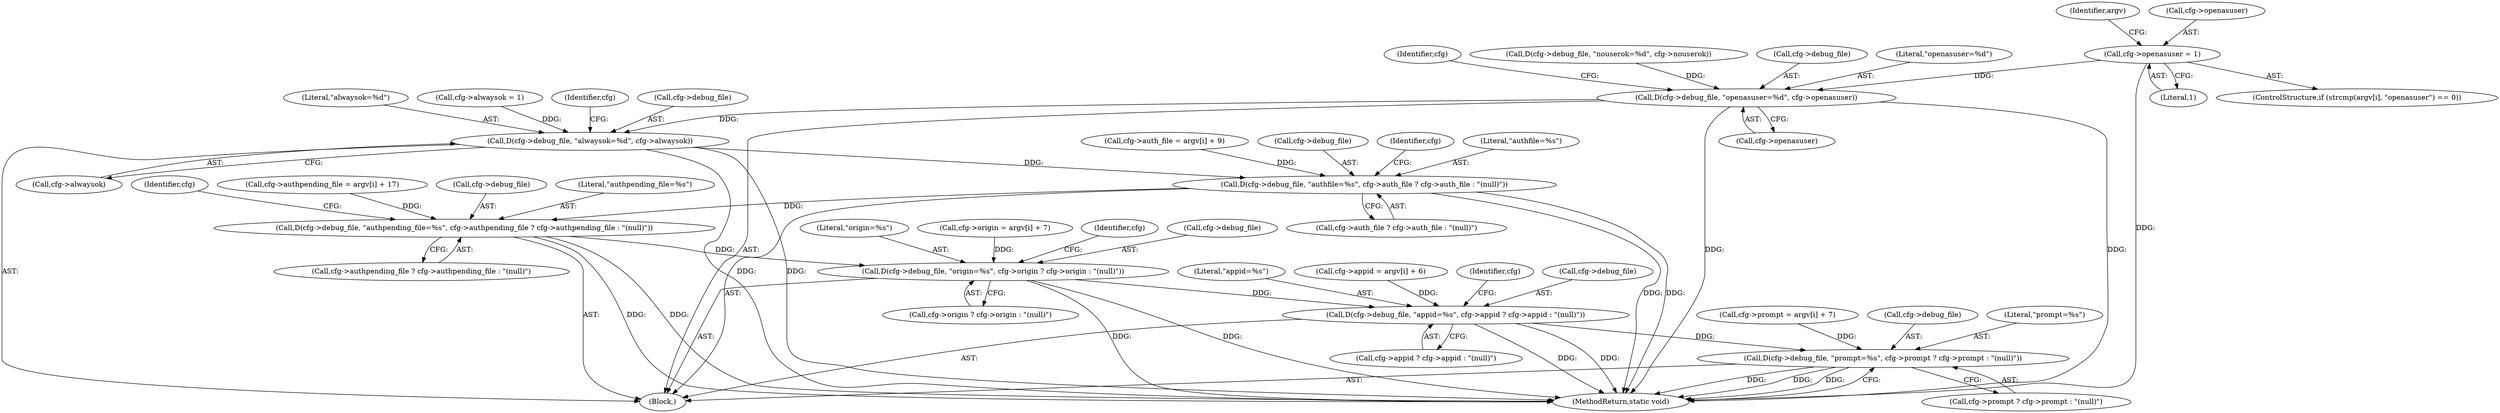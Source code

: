 digraph "0_pam-u2f_18b1914e32b74ff52000f10e97067e841e5fff62_0@API" {
"1000192" [label="(Call,cfg->openasuser = 1)"];
"1000526" [label="(Call,D(cfg->debug_file, \"openasuser=%d\", cfg->openasuser))"];
"1000534" [label="(Call,D(cfg->debug_file, \"alwaysok=%d\", cfg->alwaysok))"];
"1000542" [label="(Call,D(cfg->debug_file, \"authfile=%s\", cfg->auth_file ? cfg->auth_file : \"(null)\"))"];
"1000555" [label="(Call,D(cfg->debug_file, \"authpending_file=%s\", cfg->authpending_file ? cfg->authpending_file : \"(null)\"))"];
"1000568" [label="(Call,D(cfg->debug_file, \"origin=%s\", cfg->origin ? cfg->origin : \"(null)\"))"];
"1000581" [label="(Call,D(cfg->debug_file, \"appid=%s\", cfg->appid ? cfg->appid : \"(null)\"))"];
"1000594" [label="(Call,D(cfg->debug_file, \"prompt=%s\", cfg->prompt ? cfg->prompt : \"(null)\"))"];
"1000539" [label="(Call,cfg->alwaysok)"];
"1000312" [label="(Call,cfg->appid = argv[i] + 6)"];
"1000570" [label="(Identifier,cfg)"];
"1000596" [label="(Identifier,cfg)"];
"1000258" [label="(Call,cfg->auth_file = argv[i] + 9)"];
"1000201" [label="(Identifier,argv)"];
"1000193" [label="(Call,cfg->openasuser)"];
"1000536" [label="(Identifier,cfg)"];
"1000572" [label="(Literal,\"origin=%s\")"];
"1000599" [label="(Call,cfg->prompt ? cfg->prompt : \"(null)\")"];
"1000184" [label="(ControlStructure,if (strcmp(argv[i], \"openasuser\") == 0))"];
"1000294" [label="(Call,cfg->origin = argv[i] + 7)"];
"1000330" [label="(Call,cfg->prompt = argv[i] + 7)"];
"1000518" [label="(Call,D(cfg->debug_file, \"nouserok=%d\", cfg->nouserok))"];
"1000555" [label="(Call,D(cfg->debug_file, \"authpending_file=%s\", cfg->authpending_file ? cfg->authpending_file : \"(null)\"))"];
"1000542" [label="(Call,D(cfg->debug_file, \"authfile=%s\", cfg->auth_file ? cfg->auth_file : \"(null)\"))"];
"1000276" [label="(Call,cfg->authpending_file = argv[i] + 17)"];
"1000543" [label="(Call,cfg->debug_file)"];
"1000192" [label="(Call,cfg->openasuser = 1)"];
"1000607" [label="(MethodReturn,static void)"];
"1000438" [label="(Block,)"];
"1000544" [label="(Identifier,cfg)"];
"1000595" [label="(Call,cfg->debug_file)"];
"1000535" [label="(Call,cfg->debug_file)"];
"1000557" [label="(Identifier,cfg)"];
"1000531" [label="(Call,cfg->openasuser)"];
"1000526" [label="(Call,D(cfg->debug_file, \"openasuser=%d\", cfg->openasuser))"];
"1000534" [label="(Call,D(cfg->debug_file, \"alwaysok=%d\", cfg->alwaysok))"];
"1000560" [label="(Call,cfg->authpending_file ? cfg->authpending_file : \"(null)\")"];
"1000546" [label="(Literal,\"authfile=%s\")"];
"1000583" [label="(Identifier,cfg)"];
"1000581" [label="(Call,D(cfg->debug_file, \"appid=%s\", cfg->appid ? cfg->appid : \"(null)\"))"];
"1000547" [label="(Call,cfg->auth_file ? cfg->auth_file : \"(null)\")"];
"1000586" [label="(Call,cfg->appid ? cfg->appid : \"(null)\")"];
"1000582" [label="(Call,cfg->debug_file)"];
"1000598" [label="(Literal,\"prompt=%s\")"];
"1000585" [label="(Literal,\"appid=%s\")"];
"1000538" [label="(Literal,\"alwaysok=%d\")"];
"1000568" [label="(Call,D(cfg->debug_file, \"origin=%s\", cfg->origin ? cfg->origin : \"(null)\"))"];
"1000527" [label="(Call,cfg->debug_file)"];
"1000530" [label="(Literal,\"openasuser=%d\")"];
"1000556" [label="(Call,cfg->debug_file)"];
"1000205" [label="(Call,cfg->alwaysok = 1)"];
"1000573" [label="(Call,cfg->origin ? cfg->origin : \"(null)\")"];
"1000196" [label="(Literal,1)"];
"1000559" [label="(Literal,\"authpending_file=%s\")"];
"1000569" [label="(Call,cfg->debug_file)"];
"1000594" [label="(Call,D(cfg->debug_file, \"prompt=%s\", cfg->prompt ? cfg->prompt : \"(null)\"))"];
"1000192" -> "1000184"  [label="AST: "];
"1000192" -> "1000196"  [label="CFG: "];
"1000193" -> "1000192"  [label="AST: "];
"1000196" -> "1000192"  [label="AST: "];
"1000201" -> "1000192"  [label="CFG: "];
"1000192" -> "1000607"  [label="DDG: "];
"1000192" -> "1000526"  [label="DDG: "];
"1000526" -> "1000438"  [label="AST: "];
"1000526" -> "1000531"  [label="CFG: "];
"1000527" -> "1000526"  [label="AST: "];
"1000530" -> "1000526"  [label="AST: "];
"1000531" -> "1000526"  [label="AST: "];
"1000536" -> "1000526"  [label="CFG: "];
"1000526" -> "1000607"  [label="DDG: "];
"1000526" -> "1000607"  [label="DDG: "];
"1000518" -> "1000526"  [label="DDG: "];
"1000526" -> "1000534"  [label="DDG: "];
"1000534" -> "1000438"  [label="AST: "];
"1000534" -> "1000539"  [label="CFG: "];
"1000535" -> "1000534"  [label="AST: "];
"1000538" -> "1000534"  [label="AST: "];
"1000539" -> "1000534"  [label="AST: "];
"1000544" -> "1000534"  [label="CFG: "];
"1000534" -> "1000607"  [label="DDG: "];
"1000534" -> "1000607"  [label="DDG: "];
"1000205" -> "1000534"  [label="DDG: "];
"1000534" -> "1000542"  [label="DDG: "];
"1000542" -> "1000438"  [label="AST: "];
"1000542" -> "1000547"  [label="CFG: "];
"1000543" -> "1000542"  [label="AST: "];
"1000546" -> "1000542"  [label="AST: "];
"1000547" -> "1000542"  [label="AST: "];
"1000557" -> "1000542"  [label="CFG: "];
"1000542" -> "1000607"  [label="DDG: "];
"1000542" -> "1000607"  [label="DDG: "];
"1000258" -> "1000542"  [label="DDG: "];
"1000542" -> "1000555"  [label="DDG: "];
"1000555" -> "1000438"  [label="AST: "];
"1000555" -> "1000560"  [label="CFG: "];
"1000556" -> "1000555"  [label="AST: "];
"1000559" -> "1000555"  [label="AST: "];
"1000560" -> "1000555"  [label="AST: "];
"1000570" -> "1000555"  [label="CFG: "];
"1000555" -> "1000607"  [label="DDG: "];
"1000555" -> "1000607"  [label="DDG: "];
"1000276" -> "1000555"  [label="DDG: "];
"1000555" -> "1000568"  [label="DDG: "];
"1000568" -> "1000438"  [label="AST: "];
"1000568" -> "1000573"  [label="CFG: "];
"1000569" -> "1000568"  [label="AST: "];
"1000572" -> "1000568"  [label="AST: "];
"1000573" -> "1000568"  [label="AST: "];
"1000583" -> "1000568"  [label="CFG: "];
"1000568" -> "1000607"  [label="DDG: "];
"1000568" -> "1000607"  [label="DDG: "];
"1000294" -> "1000568"  [label="DDG: "];
"1000568" -> "1000581"  [label="DDG: "];
"1000581" -> "1000438"  [label="AST: "];
"1000581" -> "1000586"  [label="CFG: "];
"1000582" -> "1000581"  [label="AST: "];
"1000585" -> "1000581"  [label="AST: "];
"1000586" -> "1000581"  [label="AST: "];
"1000596" -> "1000581"  [label="CFG: "];
"1000581" -> "1000607"  [label="DDG: "];
"1000581" -> "1000607"  [label="DDG: "];
"1000312" -> "1000581"  [label="DDG: "];
"1000581" -> "1000594"  [label="DDG: "];
"1000594" -> "1000438"  [label="AST: "];
"1000594" -> "1000599"  [label="CFG: "];
"1000595" -> "1000594"  [label="AST: "];
"1000598" -> "1000594"  [label="AST: "];
"1000599" -> "1000594"  [label="AST: "];
"1000607" -> "1000594"  [label="CFG: "];
"1000594" -> "1000607"  [label="DDG: "];
"1000594" -> "1000607"  [label="DDG: "];
"1000594" -> "1000607"  [label="DDG: "];
"1000330" -> "1000594"  [label="DDG: "];
}
